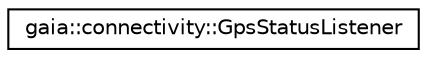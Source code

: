 digraph G
{
  edge [fontname="Helvetica",fontsize="10",labelfontname="Helvetica",labelfontsize="10"];
  node [fontname="Helvetica",fontsize="10",shape=record];
  rankdir=LR;
  Node1 [label="gaia::connectivity::GpsStatusListener",height=0.2,width=0.4,color="black", fillcolor="white", style="filled",URL="$d9/dd8/classgaia_1_1connectivity_1_1_gps_status_listener.html"];
}
